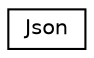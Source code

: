 digraph "Graphical Class Hierarchy"
{
 // LATEX_PDF_SIZE
  edge [fontname="Helvetica",fontsize="10",labelfontname="Helvetica",labelfontsize="10"];
  node [fontname="Helvetica",fontsize="10",shape=record];
  rankdir="LR";
  Node0 [label="Json",height=0.2,width=0.4,color="black", fillcolor="white", style="filled",URL="$class_json.html",tooltip=" "];
}
